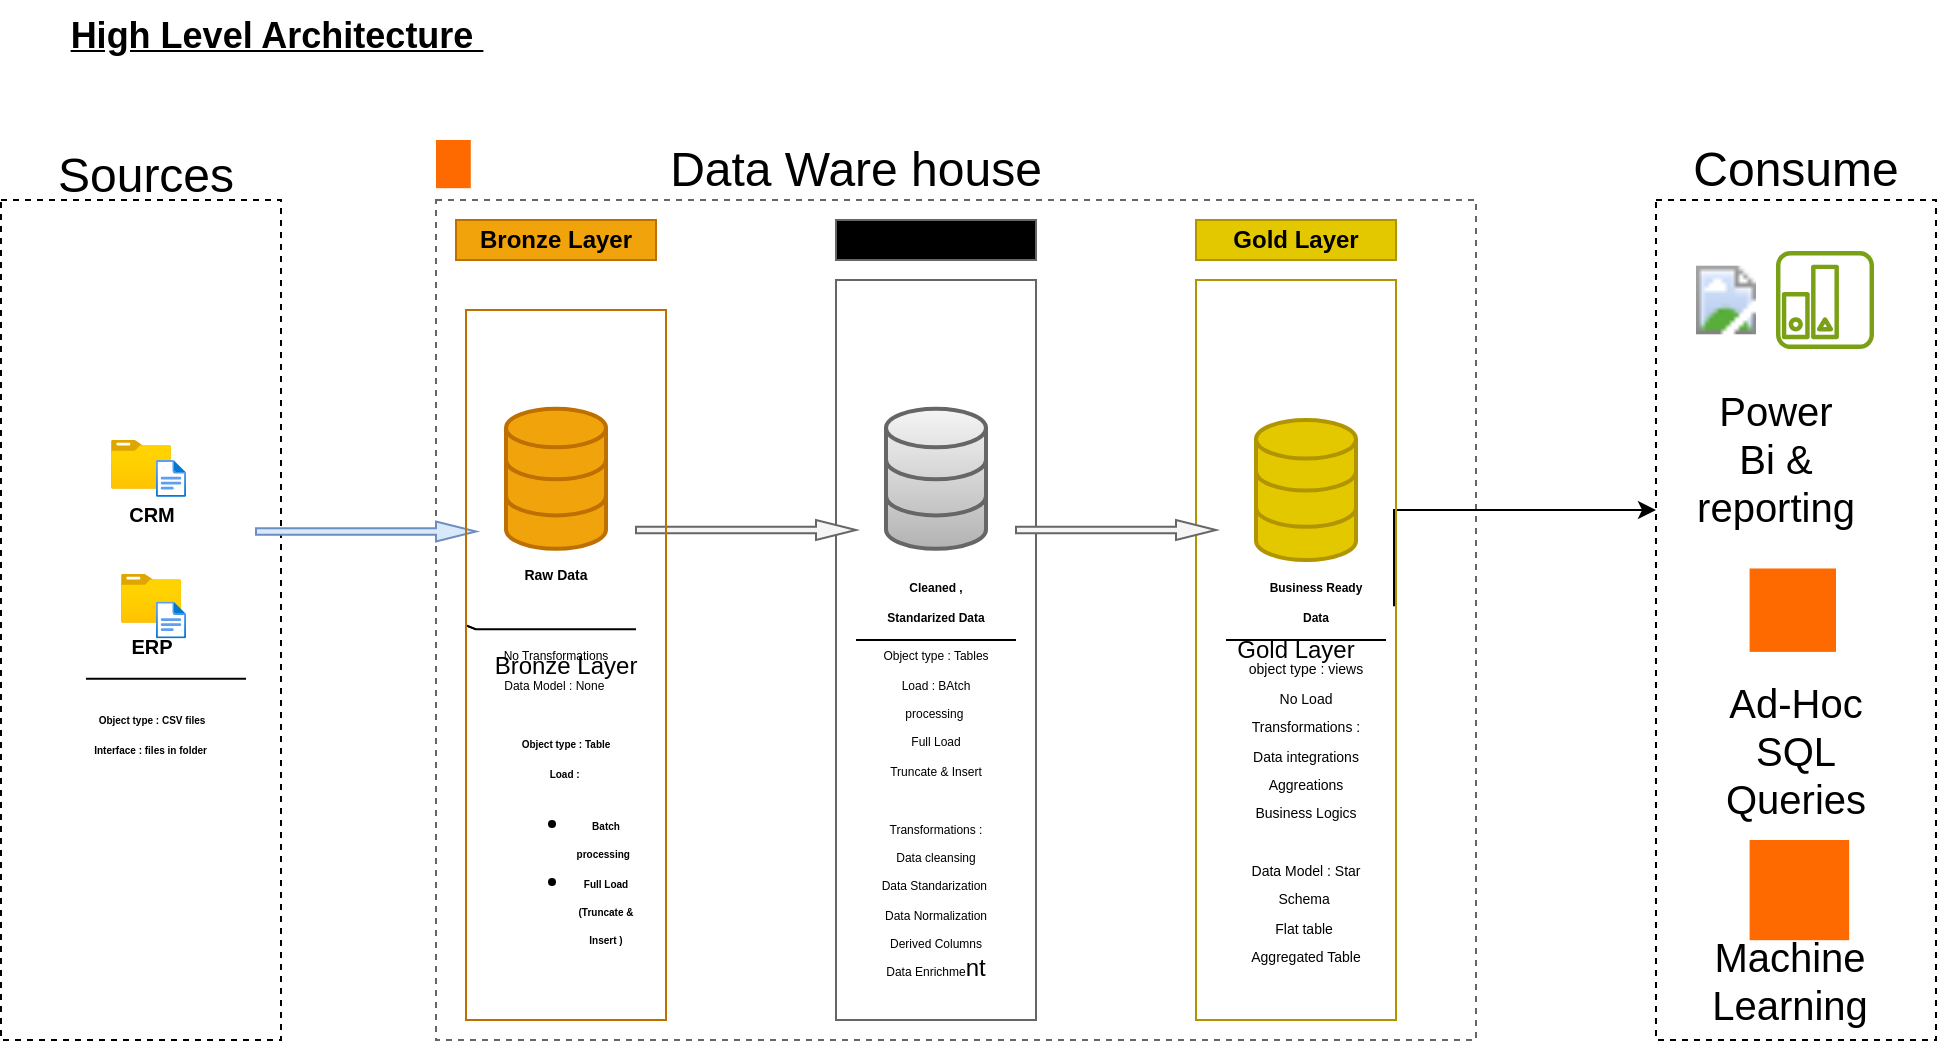 <mxfile version="27.0.9">
  <diagram name="Page-1" id="tBfEKJPNknVhTk-OX6iD">
    <mxGraphModel dx="1533" dy="489" grid="1" gridSize="10" guides="1" tooltips="1" connect="1" arrows="1" fold="1" page="1" pageScale="1" pageWidth="850" pageHeight="1100" math="0" shadow="0">
      <root>
        <mxCell id="0" />
        <mxCell id="1" parent="0" />
        <mxCell id="GzUKn0U8WQ_5wW52G-VL-1" value="&lt;font style=&quot;font-size: 18px;&quot;&gt;&lt;b&gt;&lt;u&gt;High Level Architecture&amp;nbsp;&lt;/u&gt;&lt;/b&gt;&lt;/font&gt;&lt;div&gt;&lt;br&gt;&lt;/div&gt;" style="text;html=1;align=center;verticalAlign=middle;resizable=0;points=[];autosize=1;strokeColor=none;fillColor=none;" vertex="1" parent="1">
          <mxGeometry x="5" y="60" width="230" height="50" as="geometry" />
        </mxCell>
        <mxCell id="GzUKn0U8WQ_5wW52G-VL-2" value="" style="rounded=0;whiteSpace=wrap;html=1;fillColor=none;strokeWidth=1;dashed=1;" vertex="1" parent="1">
          <mxGeometry x="-17.5" y="160" width="140" height="420" as="geometry" />
        </mxCell>
        <mxCell id="GzUKn0U8WQ_5wW52G-VL-4" value="&lt;font style=&quot;font-size: 24px;&quot;&gt;Sources&lt;/font&gt;&lt;div&gt;&lt;br&gt;&lt;/div&gt;" style="text;html=1;align=center;verticalAlign=middle;whiteSpace=wrap;rounded=0;" vertex="1" parent="1">
          <mxGeometry x="25" y="140" width="60" height="30" as="geometry" />
        </mxCell>
        <mxCell id="GzUKn0U8WQ_5wW52G-VL-5" value="" style="rounded=0;whiteSpace=wrap;html=1;fillColor=none;strokeWidth=1;dashed=1;gradientColor=#b3b3b3;strokeColor=#666666;" vertex="1" parent="1">
          <mxGeometry x="200" y="160" width="520" height="420" as="geometry" />
        </mxCell>
        <mxCell id="GzUKn0U8WQ_5wW52G-VL-6" value="&lt;div&gt;&lt;span style=&quot;font-size: 24px;&quot;&gt;Data Ware house&lt;/span&gt;&lt;/div&gt;" style="text;html=1;align=center;verticalAlign=middle;whiteSpace=wrap;rounded=0;" vertex="1" parent="1">
          <mxGeometry x="280" y="130" width="260" height="30" as="geometry" />
        </mxCell>
        <mxCell id="GzUKn0U8WQ_5wW52G-VL-7" value="" style="rounded=0;whiteSpace=wrap;html=1;fillColor=none;strokeWidth=1;dashed=1;" vertex="1" parent="1">
          <mxGeometry x="810" y="160" width="140" height="420" as="geometry" />
        </mxCell>
        <mxCell id="GzUKn0U8WQ_5wW52G-VL-8" value="&lt;div&gt;&lt;span style=&quot;font-size: 24px;&quot;&gt;Consume&lt;/span&gt;&lt;/div&gt;" style="text;html=1;align=center;verticalAlign=middle;whiteSpace=wrap;rounded=0;" vertex="1" parent="1">
          <mxGeometry x="850" y="130" width="60" height="30" as="geometry" />
        </mxCell>
        <mxCell id="GzUKn0U8WQ_5wW52G-VL-9" value="&lt;b&gt;Bronze Layer&lt;/b&gt;" style="text;html=1;align=center;verticalAlign=middle;whiteSpace=wrap;rounded=0;fillColor=#f0a30a;strokeColor=#BD7000;fontColor=#000000;" vertex="1" parent="1">
          <mxGeometry x="210" y="170" width="100" height="20" as="geometry" />
        </mxCell>
        <mxCell id="GzUKn0U8WQ_5wW52G-VL-11" value="&lt;b&gt;Silver Layer&lt;/b&gt;" style="text;html=1;align=center;verticalAlign=middle;whiteSpace=wrap;rounded=0;fillColor=light-dark(#f5f5f5, #0f0f0f);strokeColor=#666666;gradientColor=#b3b3b3;" vertex="1" parent="1">
          <mxGeometry x="400" y="170" width="100" height="20" as="geometry" />
        </mxCell>
        <mxCell id="GzUKn0U8WQ_5wW52G-VL-12" value="" style="text;html=1;align=center;verticalAlign=middle;whiteSpace=wrap;rounded=0;fillColor=none;strokeColor=#666666;gradientColor=#b3b3b3;" vertex="1" parent="1">
          <mxGeometry x="400" y="200" width="100" height="370" as="geometry" />
        </mxCell>
        <mxCell id="GzUKn0U8WQ_5wW52G-VL-13" value="&lt;b&gt;Gold Layer&lt;/b&gt;" style="text;html=1;align=center;verticalAlign=middle;whiteSpace=wrap;rounded=0;fillColor=#e3c800;strokeColor=#B09500;fontColor=#000000;" vertex="1" parent="1">
          <mxGeometry x="580" y="170" width="100" height="20" as="geometry" />
        </mxCell>
        <mxCell id="GzUKn0U8WQ_5wW52G-VL-41" value="" style="edgeStyle=orthogonalEdgeStyle;rounded=0;orthogonalLoop=1;jettySize=auto;html=1;exitX=0.99;exitY=0.441;exitDx=0;exitDy=0;exitPerimeter=0;" edge="1" parent="1" source="GzUKn0U8WQ_5wW52G-VL-14" target="GzUKn0U8WQ_5wW52G-VL-7">
          <mxGeometry relative="1" as="geometry">
            <Array as="points">
              <mxPoint x="780" y="315" />
              <mxPoint x="780" y="315" />
            </Array>
          </mxGeometry>
        </mxCell>
        <mxCell id="GzUKn0U8WQ_5wW52G-VL-14" value="Gold Layer" style="text;html=1;align=center;verticalAlign=middle;whiteSpace=wrap;rounded=0;fillColor=none;strokeColor=#B09500;fontColor=#000000;" vertex="1" parent="1">
          <mxGeometry x="580" y="200" width="100" height="370" as="geometry" />
        </mxCell>
        <mxCell id="GzUKn0U8WQ_5wW52G-VL-15" value="" style="image;aspect=fixed;html=1;points=[];align=center;fontSize=12;image=img/lib/azure2/general/Folder_Blank.svg;" vertex="1" parent="1">
          <mxGeometry x="37.5" y="280" width="30" height="24.35" as="geometry" />
        </mxCell>
        <mxCell id="GzUKn0U8WQ_5wW52G-VL-19" value="" style="image;aspect=fixed;html=1;points=[];align=center;fontSize=12;image=img/lib/azure2/general/Folder_Blank.svg;" vertex="1" parent="1">
          <mxGeometry x="42.5" y="347.06" width="30" height="24.35" as="geometry" />
        </mxCell>
        <mxCell id="GzUKn0U8WQ_5wW52G-VL-20" value="" style="image;aspect=fixed;html=1;points=[];align=center;fontSize=12;image=img/lib/azure2/general/File.svg;" vertex="1" parent="1">
          <mxGeometry x="60" y="360.76" width="15" height="18.48" as="geometry" />
        </mxCell>
        <mxCell id="GzUKn0U8WQ_5wW52G-VL-21" value="&lt;span style=&quot;font-size: 10px;&quot;&gt;&lt;b&gt;ERP&lt;/b&gt;&lt;/span&gt;" style="text;html=1;align=center;verticalAlign=middle;whiteSpace=wrap;rounded=0;" vertex="1" parent="1">
          <mxGeometry x="27.5" y="368.48" width="60" height="30" as="geometry" />
        </mxCell>
        <mxCell id="GzUKn0U8WQ_5wW52G-VL-25" value="" style="endArrow=none;html=1;rounded=0;" edge="1" parent="1">
          <mxGeometry width="50" height="50" relative="1" as="geometry">
            <mxPoint x="25" y="399.35" as="sourcePoint" />
            <mxPoint x="105" y="399.35" as="targetPoint" />
            <Array as="points">
              <mxPoint x="25" y="399.35" />
              <mxPoint x="85" y="399.35" />
              <mxPoint x="75" y="399.35" />
            </Array>
          </mxGeometry>
        </mxCell>
        <mxCell id="GzUKn0U8WQ_5wW52G-VL-26" value="&lt;font style=&quot;font-size: 5px;&quot;&gt;&lt;b&gt;Object type : CSV files&lt;/b&gt;&lt;/font&gt;&lt;div&gt;&lt;font style=&quot;font-size: 5px;&quot;&gt;&lt;b&gt;Interface : files in folder&amp;nbsp;&lt;/b&gt;&lt;/font&gt;&lt;/div&gt;" style="text;html=1;align=center;verticalAlign=middle;whiteSpace=wrap;rounded=0;" vertex="1" parent="1">
          <mxGeometry x="27.5" y="410" width="60" height="30" as="geometry" />
        </mxCell>
        <mxCell id="GzUKn0U8WQ_5wW52G-VL-27" value="" style="html=1;verticalLabelPosition=bottom;align=center;labelBackgroundColor=#ffffff;verticalAlign=top;strokeWidth=2;strokeColor=#BD7000;shadow=0;dashed=0;shape=mxgraph.ios7.icons.data;fillColor=#f0a30a;fontColor=#000000;" vertex="1" parent="1">
          <mxGeometry x="235" y="264.35" width="50" height="70" as="geometry" />
        </mxCell>
        <mxCell id="GzUKn0U8WQ_5wW52G-VL-28" value="" style="html=1;verticalLabelPosition=bottom;align=center;labelBackgroundColor=#ffffff;verticalAlign=top;strokeWidth=2;strokeColor=#666666;shadow=0;dashed=0;shape=mxgraph.ios7.icons.data;fillColor=#f5f5f5;gradientColor=#b3b3b3;" vertex="1" parent="1">
          <mxGeometry x="425" y="264.35" width="50" height="70" as="geometry" />
        </mxCell>
        <mxCell id="GzUKn0U8WQ_5wW52G-VL-29" value="" style="html=1;verticalLabelPosition=bottom;align=center;labelBackgroundColor=#ffffff;verticalAlign=top;strokeWidth=2;strokeColor=#B09500;shadow=0;dashed=0;shape=mxgraph.ios7.icons.data;fillColor=#e3c800;fontColor=#000000;" vertex="1" parent="1">
          <mxGeometry x="610" y="270" width="50" height="70" as="geometry" />
        </mxCell>
        <mxCell id="GzUKn0U8WQ_5wW52G-VL-32" value="" style="html=1;shadow=0;dashed=0;align=center;verticalAlign=middle;shape=mxgraph.arrows2.arrow;dy=0.67;dx=20;notch=0;fillColor=#dae8fc;strokeColor=#6c8ebf;" vertex="1" parent="1">
          <mxGeometry x="110" y="320.76" width="110" height="10" as="geometry" />
        </mxCell>
        <mxCell id="GzUKn0U8WQ_5wW52G-VL-33" value="" style="html=1;shadow=0;dashed=0;align=center;verticalAlign=middle;shape=mxgraph.arrows2.arrow;dy=0.67;dx=20;notch=0;fillColor=#f5f5f5;fontColor=#333333;strokeColor=#666666;" vertex="1" parent="1">
          <mxGeometry x="300" y="320" width="110" height="10" as="geometry" />
        </mxCell>
        <mxCell id="GzUKn0U8WQ_5wW52G-VL-34" value="" style="html=1;shadow=0;dashed=0;align=center;verticalAlign=middle;shape=mxgraph.arrows2.arrow;dy=0.67;dx=20;notch=0;fillColor=#f5f5f5;fontColor=#333333;strokeColor=#666666;" vertex="1" parent="1">
          <mxGeometry x="490" y="320" width="100" height="10" as="geometry" />
        </mxCell>
        <mxCell id="GzUKn0U8WQ_5wW52G-VL-42" value="&lt;font style=&quot;font-size: 7px;&quot;&gt;&lt;b&gt;Raw Data&lt;/b&gt;&lt;/font&gt;" style="text;html=1;align=center;verticalAlign=middle;whiteSpace=wrap;rounded=0;" vertex="1" parent="1">
          <mxGeometry x="230" y="330.76" width="60" height="30" as="geometry" />
        </mxCell>
        <mxCell id="GzUKn0U8WQ_5wW52G-VL-44" value="&lt;font style=&quot;font-size: 6px;&quot;&gt;&lt;b&gt;Cleaned , Standarized Data&lt;/b&gt;&lt;/font&gt;" style="text;html=1;align=center;verticalAlign=middle;whiteSpace=wrap;rounded=0;" vertex="1" parent="1">
          <mxGeometry x="420" y="344.24" width="60" height="30" as="geometry" />
        </mxCell>
        <mxCell id="GzUKn0U8WQ_5wW52G-VL-45" value="&lt;span style=&quot;font-size: 6px;&quot;&gt;&lt;b&gt;Business Ready Data&lt;/b&gt;&lt;/span&gt;" style="text;html=1;align=center;verticalAlign=middle;whiteSpace=wrap;rounded=0;" vertex="1" parent="1">
          <mxGeometry x="610" y="344.24" width="60" height="30" as="geometry" />
        </mxCell>
        <mxCell id="GzUKn0U8WQ_5wW52G-VL-46" value="" style="endArrow=none;html=1;rounded=0;" edge="1" parent="1" source="GzUKn0U8WQ_5wW52G-VL-10">
          <mxGeometry width="50" height="50" relative="1" as="geometry">
            <mxPoint x="220" y="374.68" as="sourcePoint" />
            <mxPoint x="300" y="374.68" as="targetPoint" />
            <Array as="points">
              <mxPoint x="220" y="374.68" />
              <mxPoint x="280" y="374.68" />
              <mxPoint x="270" y="374.68" />
            </Array>
          </mxGeometry>
        </mxCell>
        <mxCell id="GzUKn0U8WQ_5wW52G-VL-47" value="" style="endArrow=none;html=1;rounded=0;" edge="1" parent="1">
          <mxGeometry width="50" height="50" relative="1" as="geometry">
            <mxPoint x="410" y="380" as="sourcePoint" />
            <mxPoint x="490" y="380" as="targetPoint" />
            <Array as="points">
              <mxPoint x="410" y="380" />
              <mxPoint x="470" y="380" />
              <mxPoint x="460" y="380" />
            </Array>
          </mxGeometry>
        </mxCell>
        <mxCell id="GzUKn0U8WQ_5wW52G-VL-48" value="" style="endArrow=none;html=1;rounded=0;" edge="1" parent="1">
          <mxGeometry width="50" height="50" relative="1" as="geometry">
            <mxPoint x="595" y="380" as="sourcePoint" />
            <mxPoint x="675" y="380" as="targetPoint" />
            <Array as="points">
              <mxPoint x="595" y="380" />
              <mxPoint x="655" y="380" />
              <mxPoint x="645" y="380" />
            </Array>
          </mxGeometry>
        </mxCell>
        <mxCell id="GzUKn0U8WQ_5wW52G-VL-49" value="&lt;font style=&quot;font-size: 5px;&quot;&gt;&lt;b&gt;Object type : Table&lt;/b&gt;&lt;/font&gt;&lt;div&gt;&lt;font style=&quot;font-size: 5px;&quot;&gt;&lt;b&gt;Load :&amp;nbsp;&lt;/b&gt;&lt;/font&gt;&lt;/div&gt;&lt;div&gt;&lt;ul&gt;&lt;li&gt;&lt;b style=&quot;font-size: 5px; background-color: transparent; color: light-dark(rgb(0, 0, 0), rgb(255, 255, 255));&quot;&gt;Batch processing&amp;nbsp;&amp;nbsp;&lt;/b&gt;&lt;/li&gt;&lt;li&gt;&lt;b style=&quot;font-size: 5px; background-color: transparent; color: light-dark(rgb(0, 0, 0), rgb(255, 255, 255));&quot;&gt;Full Load (Truncate &amp;amp; Insert )&lt;/b&gt;&lt;/li&gt;&lt;/ul&gt;&lt;/div&gt;" style="text;html=1;align=center;verticalAlign=middle;whiteSpace=wrap;rounded=0;" vertex="1" parent="1">
          <mxGeometry x="235" y="460" width="60" height="50" as="geometry" />
        </mxCell>
        <mxCell id="GzUKn0U8WQ_5wW52G-VL-54" value="" style="image;aspect=fixed;html=1;points=[];align=center;fontSize=12;image=img/lib/azure2/general/File.svg;" vertex="1" parent="1">
          <mxGeometry x="60" y="290" width="15" height="18.48" as="geometry" />
        </mxCell>
        <mxCell id="GzUKn0U8WQ_5wW52G-VL-56" value="&lt;font style=&quot;font-size: 10px;&quot;&gt;&lt;b&gt;CRM&lt;/b&gt;&lt;/font&gt;" style="text;html=1;align=center;verticalAlign=middle;whiteSpace=wrap;rounded=0;" vertex="1" parent="1">
          <mxGeometry x="27.5" y="314.35" width="60" height="5.65" as="geometry" />
        </mxCell>
        <mxCell id="GzUKn0U8WQ_5wW52G-VL-60" value="" style="endArrow=none;html=1;rounded=0;" edge="1" parent="1" target="GzUKn0U8WQ_5wW52G-VL-10">
          <mxGeometry width="50" height="50" relative="1" as="geometry">
            <mxPoint x="220" y="374.68" as="sourcePoint" />
            <mxPoint x="300" y="374.68" as="targetPoint" />
            <Array as="points" />
          </mxGeometry>
        </mxCell>
        <mxCell id="GzUKn0U8WQ_5wW52G-VL-10" value="Bronze Layer" style="text;html=1;align=center;verticalAlign=middle;whiteSpace=wrap;rounded=0;fillColor=none;strokeColor=#BD7000;fontColor=#000000;" vertex="1" parent="1">
          <mxGeometry x="215" y="215" width="100" height="355" as="geometry" />
        </mxCell>
        <mxCell id="GzUKn0U8WQ_5wW52G-VL-61" value="&lt;font style=&quot;font-size: 6px;&quot;&gt;No Transformations&lt;/font&gt;&lt;div&gt;&lt;font style=&quot;font-size: 6px;&quot;&gt;Data Model : None&amp;nbsp;&lt;/font&gt;&lt;/div&gt;" style="text;html=1;align=center;verticalAlign=middle;whiteSpace=wrap;rounded=0;" vertex="1" parent="1">
          <mxGeometry x="230" y="377.5" width="60" height="30" as="geometry" />
        </mxCell>
        <mxCell id="GzUKn0U8WQ_5wW52G-VL-62" value="&lt;font style=&quot;font-size: 6px;&quot;&gt;Object type : Tables&lt;/font&gt;&lt;div&gt;&lt;font style=&quot;font-size: 6px;&quot;&gt;Load : BAtch processing&amp;nbsp;&lt;/font&gt;&lt;/div&gt;&lt;div&gt;&lt;font style=&quot;font-size: 6px;&quot;&gt;Full Load&lt;/font&gt;&lt;/div&gt;&lt;div&gt;&lt;font style=&quot;font-size: 6px;&quot;&gt;Truncate &amp;amp; Insert&lt;/font&gt;&lt;/div&gt;&lt;div&gt;&lt;font style=&quot;font-size: 6px;&quot;&gt;&lt;br&gt;&lt;/font&gt;&lt;/div&gt;&lt;div&gt;&lt;font style=&quot;font-size: 6px;&quot;&gt;Transformations : Data cleansing&lt;/font&gt;&lt;/div&gt;&lt;div&gt;&lt;font style=&quot;font-size: 6px;&quot;&gt;Data Standarization&amp;nbsp;&lt;/font&gt;&lt;/div&gt;&lt;div&gt;&lt;font style=&quot;font-size: 6px;&quot;&gt;Data Normalization&lt;/font&gt;&lt;/div&gt;&lt;div&gt;&lt;font style=&quot;font-size: 6px;&quot;&gt;Derived Columns&lt;/font&gt;&lt;/div&gt;&lt;div&gt;&lt;font style=&quot;font-size: 6px;&quot;&gt;Data Enrichme&lt;/font&gt;nt&lt;/div&gt;" style="text;html=1;align=center;verticalAlign=middle;whiteSpace=wrap;rounded=0;" vertex="1" parent="1">
          <mxGeometry x="420" y="450" width="60" height="30" as="geometry" />
        </mxCell>
        <mxCell id="GzUKn0U8WQ_5wW52G-VL-63" value="&lt;font style=&quot;font-size: 7px;&quot;&gt;object type : views&lt;/font&gt;&lt;div&gt;&lt;font style=&quot;font-size: 7px;&quot;&gt;No Load&lt;/font&gt;&lt;/div&gt;&lt;div&gt;&lt;font style=&quot;font-size: 7px;&quot;&gt;Transformations : Data integrations&lt;/font&gt;&lt;/div&gt;&lt;div&gt;&lt;font style=&quot;font-size: 7px;&quot;&gt;Aggreations&lt;/font&gt;&lt;/div&gt;&lt;div&gt;&lt;font style=&quot;font-size: 7px;&quot;&gt;Business Logics&lt;/font&gt;&lt;/div&gt;&lt;div&gt;&lt;font style=&quot;font-size: 7px;&quot;&gt;&lt;br&gt;&lt;/font&gt;&lt;/div&gt;&lt;div&gt;&lt;font style=&quot;font-size: 7px;&quot;&gt;Data Model : Star Schema&amp;nbsp;&lt;/font&gt;&lt;/div&gt;&lt;div&gt;&lt;font style=&quot;font-size: 7px;&quot;&gt;Flat table&amp;nbsp;&lt;/font&gt;&lt;/div&gt;&lt;div&gt;&lt;font style=&quot;font-size: 7px;&quot;&gt;Aggregated Table&lt;/font&gt;&lt;/div&gt;" style="text;html=1;align=center;verticalAlign=middle;whiteSpace=wrap;rounded=0;" vertex="1" parent="1">
          <mxGeometry x="605" y="450" width="60" height="30" as="geometry" />
        </mxCell>
        <mxCell id="GzUKn0U8WQ_5wW52G-VL-65" value="" style="image;aspect=fixed;html=1;points=[];align=center;fontSize=12;image=img/lib/azure2/power_platform/PowerBI.svg;" vertex="1" parent="1">
          <mxGeometry x="830" y="190" width="30" height="40" as="geometry" />
        </mxCell>
        <mxCell id="GzUKn0U8WQ_5wW52G-VL-66" value="" style="sketch=0;outlineConnect=0;fontColor=#232F3E;gradientColor=none;fillColor=#7AA116;strokeColor=none;dashed=0;verticalLabelPosition=bottom;verticalAlign=top;align=center;html=1;fontSize=12;fontStyle=0;aspect=fixed;pointerEvents=1;shape=mxgraph.aws4.reported_state;" vertex="1" parent="1">
          <mxGeometry x="870" y="185.5" width="49" height="49" as="geometry" />
        </mxCell>
        <mxCell id="GzUKn0U8WQ_5wW52G-VL-67" value="&lt;font style=&quot;font-size: 20px;&quot;&gt;Power Bi &amp;amp; reporting&lt;/font&gt;" style="text;html=1;align=center;verticalAlign=middle;whiteSpace=wrap;rounded=0;" vertex="1" parent="1">
          <mxGeometry x="840" y="274.35" width="60" height="30" as="geometry" />
        </mxCell>
        <mxCell id="GzUKn0U8WQ_5wW52G-VL-69" value="" style="points=[];aspect=fixed;html=1;align=center;shadow=0;dashed=0;fillColor=#FF6A00;strokeColor=none;shape=mxgraph.alibaba_cloud.assettech;" vertex="1" parent="1">
          <mxGeometry x="856.8" y="344.24" width="43.2" height="41.7" as="geometry" />
        </mxCell>
        <mxCell id="GzUKn0U8WQ_5wW52G-VL-70" value="&lt;font style=&quot;font-size: 20px;&quot;&gt;Ad-Hoc SQL Queries&lt;/font&gt;" style="text;html=1;align=center;verticalAlign=middle;whiteSpace=wrap;rounded=0;" vertex="1" parent="1">
          <mxGeometry x="850" y="420" width="60" height="30" as="geometry" />
        </mxCell>
        <mxCell id="GzUKn0U8WQ_5wW52G-VL-71" value="" style="points=[];aspect=fixed;html=1;align=center;shadow=0;dashed=0;fillColor=#FF6A00;strokeColor=none;shape=mxgraph.alibaba_cloud.machine_learning;" vertex="1" parent="1">
          <mxGeometry x="856.8" y="480" width="49.8" height="50.1" as="geometry" />
        </mxCell>
        <mxCell id="GzUKn0U8WQ_5wW52G-VL-72" value="&lt;font style=&quot;font-size: 20px;&quot;&gt;Machine Learning&lt;/font&gt;" style="text;html=1;align=center;verticalAlign=middle;whiteSpace=wrap;rounded=0;" vertex="1" parent="1">
          <mxGeometry x="846.6" y="535" width="60" height="30" as="geometry" />
        </mxCell>
        <mxCell id="GzUKn0U8WQ_5wW52G-VL-73" value="" style="points=[];aspect=fixed;html=1;align=center;shadow=0;dashed=0;fillColor=#FF6A00;strokeColor=none;shape=mxgraph.alibaba_cloud.sqlserver;" vertex="1" parent="1">
          <mxGeometry x="200" y="130" width="17.39" height="24.1" as="geometry" />
        </mxCell>
      </root>
    </mxGraphModel>
  </diagram>
</mxfile>
